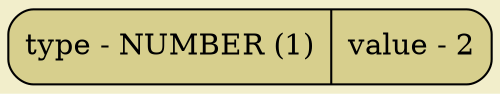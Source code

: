 digraph
{
bgcolor="#F2EECB";
rankdir = TB;
POINT_0x5afa228ccbe0[shape=Mrecord, label = "type - NUMBER (1) | value - 2", style="filled",fillcolor="#D7CF8D"]
}
